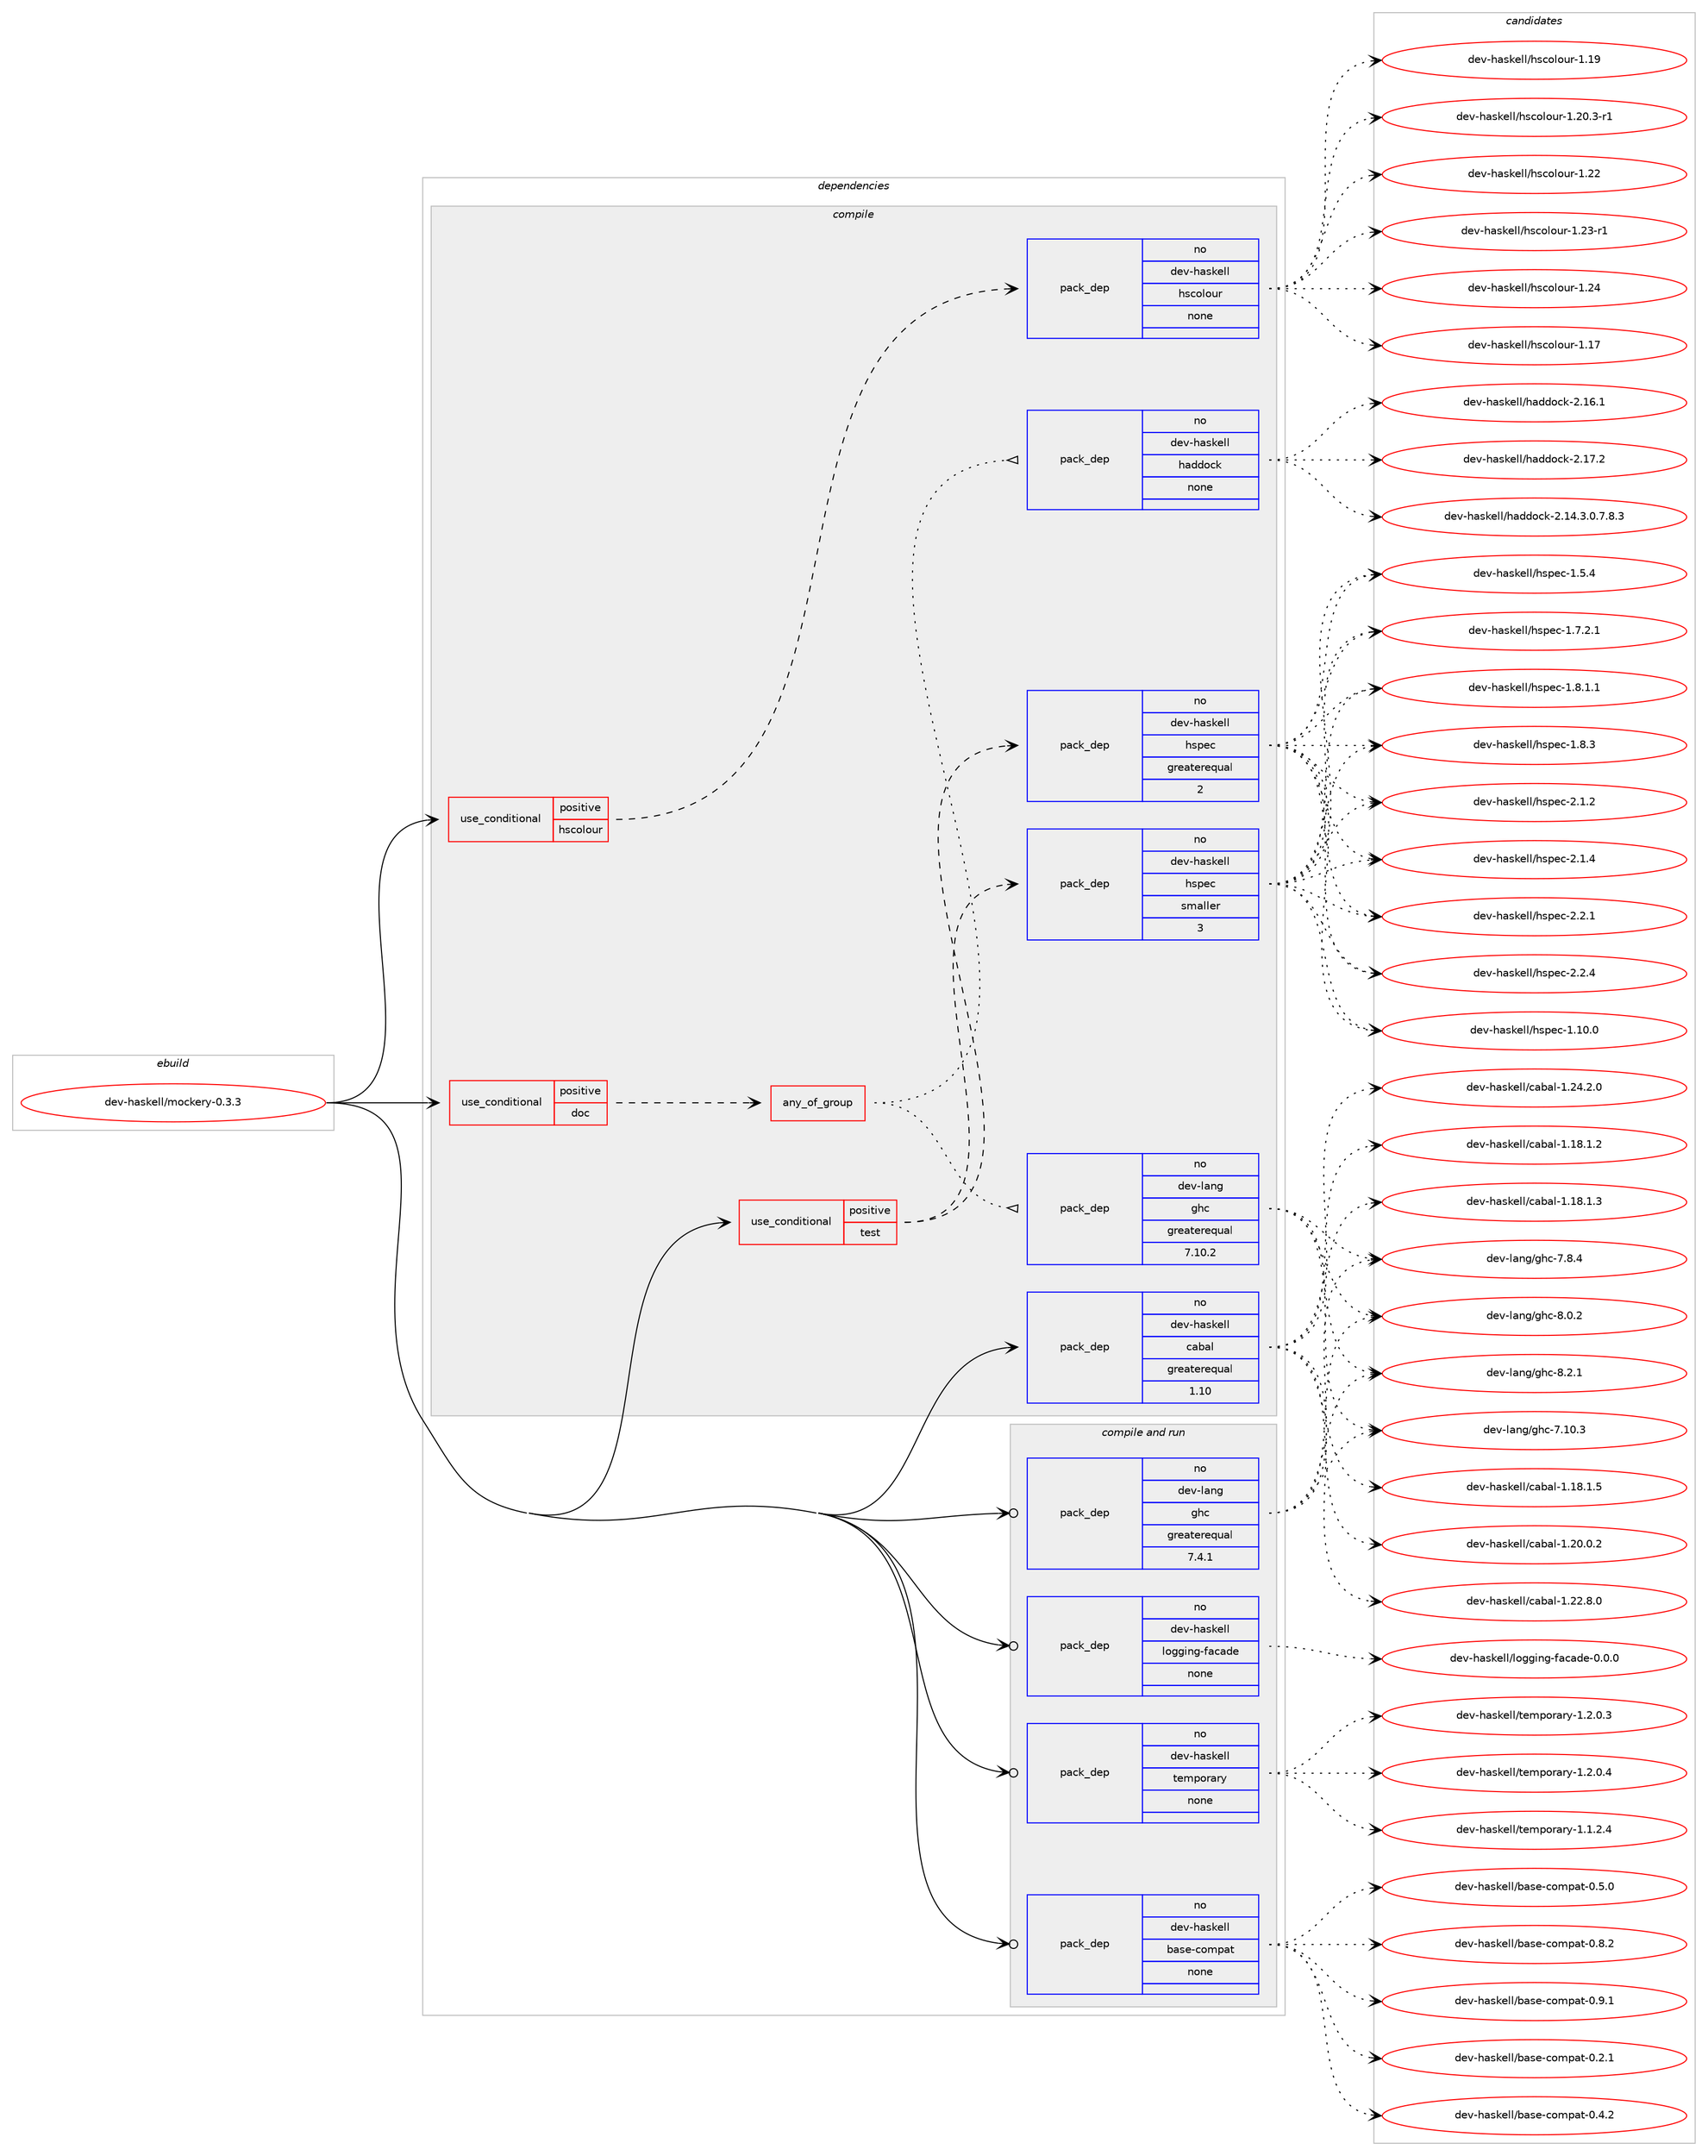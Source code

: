 digraph prolog {

# *************
# Graph options
# *************

newrank=true;
concentrate=true;
compound=true;
graph [rankdir=LR,fontname=Helvetica,fontsize=10,ranksep=1.5];#, ranksep=2.5, nodesep=0.2];
edge  [arrowhead=vee];
node  [fontname=Helvetica,fontsize=10];

# **********
# The ebuild
# **********

subgraph cluster_leftcol {
color=gray;
rank=same;
label=<<i>ebuild</i>>;
id [label="dev-haskell/mockery-0.3.3", color=red, width=4, href="../dev-haskell/mockery-0.3.3.svg"];
}

# ****************
# The dependencies
# ****************

subgraph cluster_midcol {
color=gray;
label=<<i>dependencies</i>>;
subgraph cluster_compile {
fillcolor="#eeeeee";
style=filled;
label=<<i>compile</i>>;
subgraph cond19949 {
dependency87214 [label=<<TABLE BORDER="0" CELLBORDER="1" CELLSPACING="0" CELLPADDING="4"><TR><TD ROWSPAN="3" CELLPADDING="10">use_conditional</TD></TR><TR><TD>positive</TD></TR><TR><TD>doc</TD></TR></TABLE>>, shape=none, color=red];
subgraph any2352 {
dependency87215 [label=<<TABLE BORDER="0" CELLBORDER="1" CELLSPACING="0" CELLPADDING="4"><TR><TD CELLPADDING="10">any_of_group</TD></TR></TABLE>>, shape=none, color=red];subgraph pack64883 {
dependency87216 [label=<<TABLE BORDER="0" CELLBORDER="1" CELLSPACING="0" CELLPADDING="4" WIDTH="220"><TR><TD ROWSPAN="6" CELLPADDING="30">pack_dep</TD></TR><TR><TD WIDTH="110">no</TD></TR><TR><TD>dev-haskell</TD></TR><TR><TD>haddock</TD></TR><TR><TD>none</TD></TR><TR><TD></TD></TR></TABLE>>, shape=none, color=blue];
}
dependency87215:e -> dependency87216:w [weight=20,style="dotted",arrowhead="oinv"];
subgraph pack64884 {
dependency87217 [label=<<TABLE BORDER="0" CELLBORDER="1" CELLSPACING="0" CELLPADDING="4" WIDTH="220"><TR><TD ROWSPAN="6" CELLPADDING="30">pack_dep</TD></TR><TR><TD WIDTH="110">no</TD></TR><TR><TD>dev-lang</TD></TR><TR><TD>ghc</TD></TR><TR><TD>greaterequal</TD></TR><TR><TD>7.10.2</TD></TR></TABLE>>, shape=none, color=blue];
}
dependency87215:e -> dependency87217:w [weight=20,style="dotted",arrowhead="oinv"];
}
dependency87214:e -> dependency87215:w [weight=20,style="dashed",arrowhead="vee"];
}
id:e -> dependency87214:w [weight=20,style="solid",arrowhead="vee"];
subgraph cond19950 {
dependency87218 [label=<<TABLE BORDER="0" CELLBORDER="1" CELLSPACING="0" CELLPADDING="4"><TR><TD ROWSPAN="3" CELLPADDING="10">use_conditional</TD></TR><TR><TD>positive</TD></TR><TR><TD>hscolour</TD></TR></TABLE>>, shape=none, color=red];
subgraph pack64885 {
dependency87219 [label=<<TABLE BORDER="0" CELLBORDER="1" CELLSPACING="0" CELLPADDING="4" WIDTH="220"><TR><TD ROWSPAN="6" CELLPADDING="30">pack_dep</TD></TR><TR><TD WIDTH="110">no</TD></TR><TR><TD>dev-haskell</TD></TR><TR><TD>hscolour</TD></TR><TR><TD>none</TD></TR><TR><TD></TD></TR></TABLE>>, shape=none, color=blue];
}
dependency87218:e -> dependency87219:w [weight=20,style="dashed",arrowhead="vee"];
}
id:e -> dependency87218:w [weight=20,style="solid",arrowhead="vee"];
subgraph cond19951 {
dependency87220 [label=<<TABLE BORDER="0" CELLBORDER="1" CELLSPACING="0" CELLPADDING="4"><TR><TD ROWSPAN="3" CELLPADDING="10">use_conditional</TD></TR><TR><TD>positive</TD></TR><TR><TD>test</TD></TR></TABLE>>, shape=none, color=red];
subgraph pack64886 {
dependency87221 [label=<<TABLE BORDER="0" CELLBORDER="1" CELLSPACING="0" CELLPADDING="4" WIDTH="220"><TR><TD ROWSPAN="6" CELLPADDING="30">pack_dep</TD></TR><TR><TD WIDTH="110">no</TD></TR><TR><TD>dev-haskell</TD></TR><TR><TD>hspec</TD></TR><TR><TD>greaterequal</TD></TR><TR><TD>2</TD></TR></TABLE>>, shape=none, color=blue];
}
dependency87220:e -> dependency87221:w [weight=20,style="dashed",arrowhead="vee"];
subgraph pack64887 {
dependency87222 [label=<<TABLE BORDER="0" CELLBORDER="1" CELLSPACING="0" CELLPADDING="4" WIDTH="220"><TR><TD ROWSPAN="6" CELLPADDING="30">pack_dep</TD></TR><TR><TD WIDTH="110">no</TD></TR><TR><TD>dev-haskell</TD></TR><TR><TD>hspec</TD></TR><TR><TD>smaller</TD></TR><TR><TD>3</TD></TR></TABLE>>, shape=none, color=blue];
}
dependency87220:e -> dependency87222:w [weight=20,style="dashed",arrowhead="vee"];
}
id:e -> dependency87220:w [weight=20,style="solid",arrowhead="vee"];
subgraph pack64888 {
dependency87223 [label=<<TABLE BORDER="0" CELLBORDER="1" CELLSPACING="0" CELLPADDING="4" WIDTH="220"><TR><TD ROWSPAN="6" CELLPADDING="30">pack_dep</TD></TR><TR><TD WIDTH="110">no</TD></TR><TR><TD>dev-haskell</TD></TR><TR><TD>cabal</TD></TR><TR><TD>greaterequal</TD></TR><TR><TD>1.10</TD></TR></TABLE>>, shape=none, color=blue];
}
id:e -> dependency87223:w [weight=20,style="solid",arrowhead="vee"];
}
subgraph cluster_compileandrun {
fillcolor="#eeeeee";
style=filled;
label=<<i>compile and run</i>>;
subgraph pack64889 {
dependency87224 [label=<<TABLE BORDER="0" CELLBORDER="1" CELLSPACING="0" CELLPADDING="4" WIDTH="220"><TR><TD ROWSPAN="6" CELLPADDING="30">pack_dep</TD></TR><TR><TD WIDTH="110">no</TD></TR><TR><TD>dev-haskell</TD></TR><TR><TD>base-compat</TD></TR><TR><TD>none</TD></TR><TR><TD></TD></TR></TABLE>>, shape=none, color=blue];
}
id:e -> dependency87224:w [weight=20,style="solid",arrowhead="odotvee"];
subgraph pack64890 {
dependency87225 [label=<<TABLE BORDER="0" CELLBORDER="1" CELLSPACING="0" CELLPADDING="4" WIDTH="220"><TR><TD ROWSPAN="6" CELLPADDING="30">pack_dep</TD></TR><TR><TD WIDTH="110">no</TD></TR><TR><TD>dev-haskell</TD></TR><TR><TD>logging-facade</TD></TR><TR><TD>none</TD></TR><TR><TD></TD></TR></TABLE>>, shape=none, color=blue];
}
id:e -> dependency87225:w [weight=20,style="solid",arrowhead="odotvee"];
subgraph pack64891 {
dependency87226 [label=<<TABLE BORDER="0" CELLBORDER="1" CELLSPACING="0" CELLPADDING="4" WIDTH="220"><TR><TD ROWSPAN="6" CELLPADDING="30">pack_dep</TD></TR><TR><TD WIDTH="110">no</TD></TR><TR><TD>dev-haskell</TD></TR><TR><TD>temporary</TD></TR><TR><TD>none</TD></TR><TR><TD></TD></TR></TABLE>>, shape=none, color=blue];
}
id:e -> dependency87226:w [weight=20,style="solid",arrowhead="odotvee"];
subgraph pack64892 {
dependency87227 [label=<<TABLE BORDER="0" CELLBORDER="1" CELLSPACING="0" CELLPADDING="4" WIDTH="220"><TR><TD ROWSPAN="6" CELLPADDING="30">pack_dep</TD></TR><TR><TD WIDTH="110">no</TD></TR><TR><TD>dev-lang</TD></TR><TR><TD>ghc</TD></TR><TR><TD>greaterequal</TD></TR><TR><TD>7.4.1</TD></TR></TABLE>>, shape=none, color=blue];
}
id:e -> dependency87227:w [weight=20,style="solid",arrowhead="odotvee"];
}
subgraph cluster_run {
fillcolor="#eeeeee";
style=filled;
label=<<i>run</i>>;
}
}

# **************
# The candidates
# **************

subgraph cluster_choices {
rank=same;
color=gray;
label=<<i>candidates</i>>;

subgraph choice64883 {
color=black;
nodesep=1;
choice1001011184510497115107101108108471049710010011199107455046495246514648465546564651 [label="dev-haskell/haddock-2.14.3.0.7.8.3", color=red, width=4,href="../dev-haskell/haddock-2.14.3.0.7.8.3.svg"];
choice100101118451049711510710110810847104971001001119910745504649544649 [label="dev-haskell/haddock-2.16.1", color=red, width=4,href="../dev-haskell/haddock-2.16.1.svg"];
choice100101118451049711510710110810847104971001001119910745504649554650 [label="dev-haskell/haddock-2.17.2", color=red, width=4,href="../dev-haskell/haddock-2.17.2.svg"];
dependency87216:e -> choice1001011184510497115107101108108471049710010011199107455046495246514648465546564651:w [style=dotted,weight="100"];
dependency87216:e -> choice100101118451049711510710110810847104971001001119910745504649544649:w [style=dotted,weight="100"];
dependency87216:e -> choice100101118451049711510710110810847104971001001119910745504649554650:w [style=dotted,weight="100"];
}
subgraph choice64884 {
color=black;
nodesep=1;
choice1001011184510897110103471031049945554649484651 [label="dev-lang/ghc-7.10.3", color=red, width=4,href="../dev-lang/ghc-7.10.3.svg"];
choice10010111845108971101034710310499455546564652 [label="dev-lang/ghc-7.8.4", color=red, width=4,href="../dev-lang/ghc-7.8.4.svg"];
choice10010111845108971101034710310499455646484650 [label="dev-lang/ghc-8.0.2", color=red, width=4,href="../dev-lang/ghc-8.0.2.svg"];
choice10010111845108971101034710310499455646504649 [label="dev-lang/ghc-8.2.1", color=red, width=4,href="../dev-lang/ghc-8.2.1.svg"];
dependency87217:e -> choice1001011184510897110103471031049945554649484651:w [style=dotted,weight="100"];
dependency87217:e -> choice10010111845108971101034710310499455546564652:w [style=dotted,weight="100"];
dependency87217:e -> choice10010111845108971101034710310499455646484650:w [style=dotted,weight="100"];
dependency87217:e -> choice10010111845108971101034710310499455646504649:w [style=dotted,weight="100"];
}
subgraph choice64885 {
color=black;
nodesep=1;
choice100101118451049711510710110810847104115991111081111171144549464955 [label="dev-haskell/hscolour-1.17", color=red, width=4,href="../dev-haskell/hscolour-1.17.svg"];
choice100101118451049711510710110810847104115991111081111171144549464957 [label="dev-haskell/hscolour-1.19", color=red, width=4,href="../dev-haskell/hscolour-1.19.svg"];
choice10010111845104971151071011081084710411599111108111117114454946504846514511449 [label="dev-haskell/hscolour-1.20.3-r1", color=red, width=4,href="../dev-haskell/hscolour-1.20.3-r1.svg"];
choice100101118451049711510710110810847104115991111081111171144549465050 [label="dev-haskell/hscolour-1.22", color=red, width=4,href="../dev-haskell/hscolour-1.22.svg"];
choice1001011184510497115107101108108471041159911110811111711445494650514511449 [label="dev-haskell/hscolour-1.23-r1", color=red, width=4,href="../dev-haskell/hscolour-1.23-r1.svg"];
choice100101118451049711510710110810847104115991111081111171144549465052 [label="dev-haskell/hscolour-1.24", color=red, width=4,href="../dev-haskell/hscolour-1.24.svg"];
dependency87219:e -> choice100101118451049711510710110810847104115991111081111171144549464955:w [style=dotted,weight="100"];
dependency87219:e -> choice100101118451049711510710110810847104115991111081111171144549464957:w [style=dotted,weight="100"];
dependency87219:e -> choice10010111845104971151071011081084710411599111108111117114454946504846514511449:w [style=dotted,weight="100"];
dependency87219:e -> choice100101118451049711510710110810847104115991111081111171144549465050:w [style=dotted,weight="100"];
dependency87219:e -> choice1001011184510497115107101108108471041159911110811111711445494650514511449:w [style=dotted,weight="100"];
dependency87219:e -> choice100101118451049711510710110810847104115991111081111171144549465052:w [style=dotted,weight="100"];
}
subgraph choice64886 {
color=black;
nodesep=1;
choice1001011184510497115107101108108471041151121019945494649484648 [label="dev-haskell/hspec-1.10.0", color=red, width=4,href="../dev-haskell/hspec-1.10.0.svg"];
choice10010111845104971151071011081084710411511210199454946534652 [label="dev-haskell/hspec-1.5.4", color=red, width=4,href="../dev-haskell/hspec-1.5.4.svg"];
choice100101118451049711510710110810847104115112101994549465546504649 [label="dev-haskell/hspec-1.7.2.1", color=red, width=4,href="../dev-haskell/hspec-1.7.2.1.svg"];
choice100101118451049711510710110810847104115112101994549465646494649 [label="dev-haskell/hspec-1.8.1.1", color=red, width=4,href="../dev-haskell/hspec-1.8.1.1.svg"];
choice10010111845104971151071011081084710411511210199454946564651 [label="dev-haskell/hspec-1.8.3", color=red, width=4,href="../dev-haskell/hspec-1.8.3.svg"];
choice10010111845104971151071011081084710411511210199455046494650 [label="dev-haskell/hspec-2.1.2", color=red, width=4,href="../dev-haskell/hspec-2.1.2.svg"];
choice10010111845104971151071011081084710411511210199455046494652 [label="dev-haskell/hspec-2.1.4", color=red, width=4,href="../dev-haskell/hspec-2.1.4.svg"];
choice10010111845104971151071011081084710411511210199455046504649 [label="dev-haskell/hspec-2.2.1", color=red, width=4,href="../dev-haskell/hspec-2.2.1.svg"];
choice10010111845104971151071011081084710411511210199455046504652 [label="dev-haskell/hspec-2.2.4", color=red, width=4,href="../dev-haskell/hspec-2.2.4.svg"];
dependency87221:e -> choice1001011184510497115107101108108471041151121019945494649484648:w [style=dotted,weight="100"];
dependency87221:e -> choice10010111845104971151071011081084710411511210199454946534652:w [style=dotted,weight="100"];
dependency87221:e -> choice100101118451049711510710110810847104115112101994549465546504649:w [style=dotted,weight="100"];
dependency87221:e -> choice100101118451049711510710110810847104115112101994549465646494649:w [style=dotted,weight="100"];
dependency87221:e -> choice10010111845104971151071011081084710411511210199454946564651:w [style=dotted,weight="100"];
dependency87221:e -> choice10010111845104971151071011081084710411511210199455046494650:w [style=dotted,weight="100"];
dependency87221:e -> choice10010111845104971151071011081084710411511210199455046494652:w [style=dotted,weight="100"];
dependency87221:e -> choice10010111845104971151071011081084710411511210199455046504649:w [style=dotted,weight="100"];
dependency87221:e -> choice10010111845104971151071011081084710411511210199455046504652:w [style=dotted,weight="100"];
}
subgraph choice64887 {
color=black;
nodesep=1;
choice1001011184510497115107101108108471041151121019945494649484648 [label="dev-haskell/hspec-1.10.0", color=red, width=4,href="../dev-haskell/hspec-1.10.0.svg"];
choice10010111845104971151071011081084710411511210199454946534652 [label="dev-haskell/hspec-1.5.4", color=red, width=4,href="../dev-haskell/hspec-1.5.4.svg"];
choice100101118451049711510710110810847104115112101994549465546504649 [label="dev-haskell/hspec-1.7.2.1", color=red, width=4,href="../dev-haskell/hspec-1.7.2.1.svg"];
choice100101118451049711510710110810847104115112101994549465646494649 [label="dev-haskell/hspec-1.8.1.1", color=red, width=4,href="../dev-haskell/hspec-1.8.1.1.svg"];
choice10010111845104971151071011081084710411511210199454946564651 [label="dev-haskell/hspec-1.8.3", color=red, width=4,href="../dev-haskell/hspec-1.8.3.svg"];
choice10010111845104971151071011081084710411511210199455046494650 [label="dev-haskell/hspec-2.1.2", color=red, width=4,href="../dev-haskell/hspec-2.1.2.svg"];
choice10010111845104971151071011081084710411511210199455046494652 [label="dev-haskell/hspec-2.1.4", color=red, width=4,href="../dev-haskell/hspec-2.1.4.svg"];
choice10010111845104971151071011081084710411511210199455046504649 [label="dev-haskell/hspec-2.2.1", color=red, width=4,href="../dev-haskell/hspec-2.2.1.svg"];
choice10010111845104971151071011081084710411511210199455046504652 [label="dev-haskell/hspec-2.2.4", color=red, width=4,href="../dev-haskell/hspec-2.2.4.svg"];
dependency87222:e -> choice1001011184510497115107101108108471041151121019945494649484648:w [style=dotted,weight="100"];
dependency87222:e -> choice10010111845104971151071011081084710411511210199454946534652:w [style=dotted,weight="100"];
dependency87222:e -> choice100101118451049711510710110810847104115112101994549465546504649:w [style=dotted,weight="100"];
dependency87222:e -> choice100101118451049711510710110810847104115112101994549465646494649:w [style=dotted,weight="100"];
dependency87222:e -> choice10010111845104971151071011081084710411511210199454946564651:w [style=dotted,weight="100"];
dependency87222:e -> choice10010111845104971151071011081084710411511210199455046494650:w [style=dotted,weight="100"];
dependency87222:e -> choice10010111845104971151071011081084710411511210199455046494652:w [style=dotted,weight="100"];
dependency87222:e -> choice10010111845104971151071011081084710411511210199455046504649:w [style=dotted,weight="100"];
dependency87222:e -> choice10010111845104971151071011081084710411511210199455046504652:w [style=dotted,weight="100"];
}
subgraph choice64888 {
color=black;
nodesep=1;
choice10010111845104971151071011081084799979897108454946495646494650 [label="dev-haskell/cabal-1.18.1.2", color=red, width=4,href="../dev-haskell/cabal-1.18.1.2.svg"];
choice10010111845104971151071011081084799979897108454946495646494651 [label="dev-haskell/cabal-1.18.1.3", color=red, width=4,href="../dev-haskell/cabal-1.18.1.3.svg"];
choice10010111845104971151071011081084799979897108454946495646494653 [label="dev-haskell/cabal-1.18.1.5", color=red, width=4,href="../dev-haskell/cabal-1.18.1.5.svg"];
choice10010111845104971151071011081084799979897108454946504846484650 [label="dev-haskell/cabal-1.20.0.2", color=red, width=4,href="../dev-haskell/cabal-1.20.0.2.svg"];
choice10010111845104971151071011081084799979897108454946505046564648 [label="dev-haskell/cabal-1.22.8.0", color=red, width=4,href="../dev-haskell/cabal-1.22.8.0.svg"];
choice10010111845104971151071011081084799979897108454946505246504648 [label="dev-haskell/cabal-1.24.2.0", color=red, width=4,href="../dev-haskell/cabal-1.24.2.0.svg"];
dependency87223:e -> choice10010111845104971151071011081084799979897108454946495646494650:w [style=dotted,weight="100"];
dependency87223:e -> choice10010111845104971151071011081084799979897108454946495646494651:w [style=dotted,weight="100"];
dependency87223:e -> choice10010111845104971151071011081084799979897108454946495646494653:w [style=dotted,weight="100"];
dependency87223:e -> choice10010111845104971151071011081084799979897108454946504846484650:w [style=dotted,weight="100"];
dependency87223:e -> choice10010111845104971151071011081084799979897108454946505046564648:w [style=dotted,weight="100"];
dependency87223:e -> choice10010111845104971151071011081084799979897108454946505246504648:w [style=dotted,weight="100"];
}
subgraph choice64889 {
color=black;
nodesep=1;
choice1001011184510497115107101108108479897115101459911110911297116454846504649 [label="dev-haskell/base-compat-0.2.1", color=red, width=4,href="../dev-haskell/base-compat-0.2.1.svg"];
choice1001011184510497115107101108108479897115101459911110911297116454846524650 [label="dev-haskell/base-compat-0.4.2", color=red, width=4,href="../dev-haskell/base-compat-0.4.2.svg"];
choice1001011184510497115107101108108479897115101459911110911297116454846534648 [label="dev-haskell/base-compat-0.5.0", color=red, width=4,href="../dev-haskell/base-compat-0.5.0.svg"];
choice1001011184510497115107101108108479897115101459911110911297116454846564650 [label="dev-haskell/base-compat-0.8.2", color=red, width=4,href="../dev-haskell/base-compat-0.8.2.svg"];
choice1001011184510497115107101108108479897115101459911110911297116454846574649 [label="dev-haskell/base-compat-0.9.1", color=red, width=4,href="../dev-haskell/base-compat-0.9.1.svg"];
dependency87224:e -> choice1001011184510497115107101108108479897115101459911110911297116454846504649:w [style=dotted,weight="100"];
dependency87224:e -> choice1001011184510497115107101108108479897115101459911110911297116454846524650:w [style=dotted,weight="100"];
dependency87224:e -> choice1001011184510497115107101108108479897115101459911110911297116454846534648:w [style=dotted,weight="100"];
dependency87224:e -> choice1001011184510497115107101108108479897115101459911110911297116454846564650:w [style=dotted,weight="100"];
dependency87224:e -> choice1001011184510497115107101108108479897115101459911110911297116454846574649:w [style=dotted,weight="100"];
}
subgraph choice64890 {
color=black;
nodesep=1;
choice10010111845104971151071011081084710811110310310511010345102979997100101454846484648 [label="dev-haskell/logging-facade-0.0.0", color=red, width=4,href="../dev-haskell/logging-facade-0.0.0.svg"];
dependency87225:e -> choice10010111845104971151071011081084710811110310310511010345102979997100101454846484648:w [style=dotted,weight="100"];
}
subgraph choice64891 {
color=black;
nodesep=1;
choice100101118451049711510710110810847116101109112111114971141214549464946504652 [label="dev-haskell/temporary-1.1.2.4", color=red, width=4,href="../dev-haskell/temporary-1.1.2.4.svg"];
choice100101118451049711510710110810847116101109112111114971141214549465046484651 [label="dev-haskell/temporary-1.2.0.3", color=red, width=4,href="../dev-haskell/temporary-1.2.0.3.svg"];
choice100101118451049711510710110810847116101109112111114971141214549465046484652 [label="dev-haskell/temporary-1.2.0.4", color=red, width=4,href="../dev-haskell/temporary-1.2.0.4.svg"];
dependency87226:e -> choice100101118451049711510710110810847116101109112111114971141214549464946504652:w [style=dotted,weight="100"];
dependency87226:e -> choice100101118451049711510710110810847116101109112111114971141214549465046484651:w [style=dotted,weight="100"];
dependency87226:e -> choice100101118451049711510710110810847116101109112111114971141214549465046484652:w [style=dotted,weight="100"];
}
subgraph choice64892 {
color=black;
nodesep=1;
choice1001011184510897110103471031049945554649484651 [label="dev-lang/ghc-7.10.3", color=red, width=4,href="../dev-lang/ghc-7.10.3.svg"];
choice10010111845108971101034710310499455546564652 [label="dev-lang/ghc-7.8.4", color=red, width=4,href="../dev-lang/ghc-7.8.4.svg"];
choice10010111845108971101034710310499455646484650 [label="dev-lang/ghc-8.0.2", color=red, width=4,href="../dev-lang/ghc-8.0.2.svg"];
choice10010111845108971101034710310499455646504649 [label="dev-lang/ghc-8.2.1", color=red, width=4,href="../dev-lang/ghc-8.2.1.svg"];
dependency87227:e -> choice1001011184510897110103471031049945554649484651:w [style=dotted,weight="100"];
dependency87227:e -> choice10010111845108971101034710310499455546564652:w [style=dotted,weight="100"];
dependency87227:e -> choice10010111845108971101034710310499455646484650:w [style=dotted,weight="100"];
dependency87227:e -> choice10010111845108971101034710310499455646504649:w [style=dotted,weight="100"];
}
}

}
